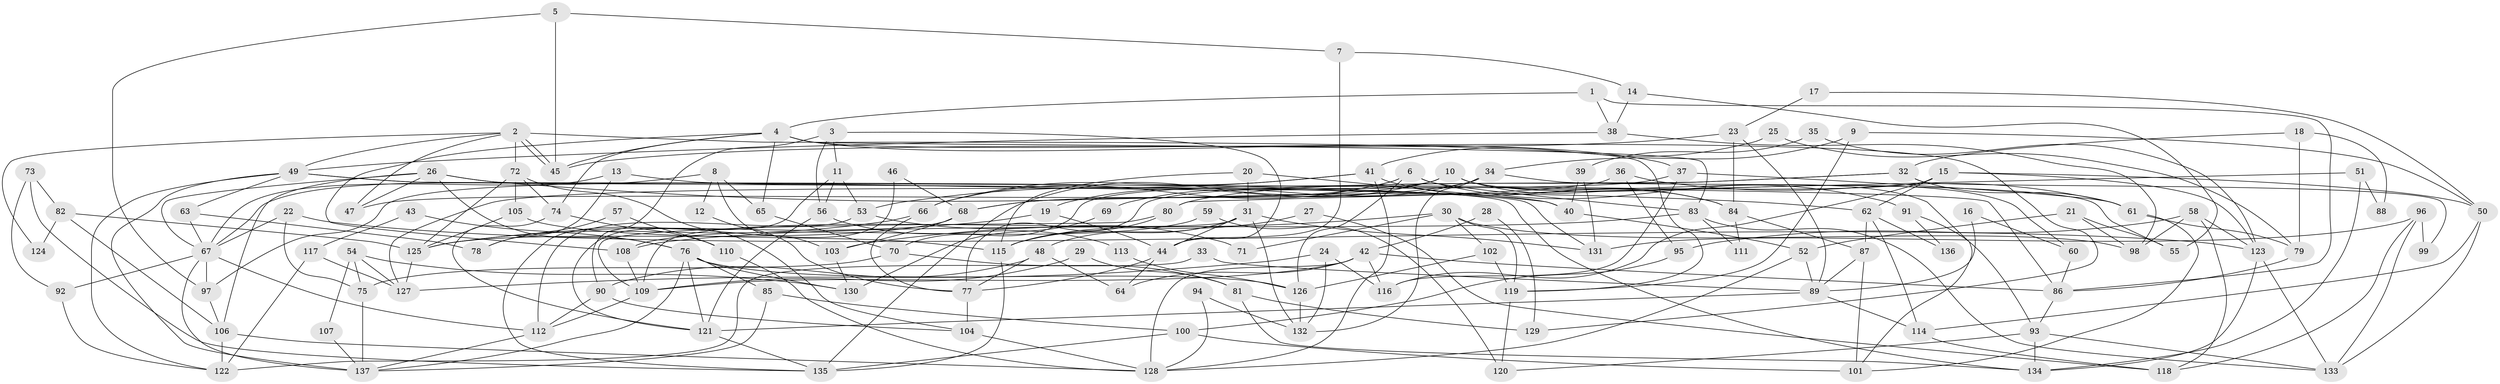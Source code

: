 // Generated by graph-tools (version 1.1) at 2025/11/02/27/25 16:11:17]
// undirected, 137 vertices, 274 edges
graph export_dot {
graph [start="1"]
  node [color=gray90,style=filled];
  1;
  2;
  3;
  4;
  5;
  6;
  7;
  8;
  9;
  10;
  11;
  12;
  13;
  14;
  15;
  16;
  17;
  18;
  19;
  20;
  21;
  22;
  23;
  24;
  25;
  26;
  27;
  28;
  29;
  30;
  31;
  32;
  33;
  34;
  35;
  36;
  37;
  38;
  39;
  40;
  41;
  42;
  43;
  44;
  45;
  46;
  47;
  48;
  49;
  50;
  51;
  52;
  53;
  54;
  55;
  56;
  57;
  58;
  59;
  60;
  61;
  62;
  63;
  64;
  65;
  66;
  67;
  68;
  69;
  70;
  71;
  72;
  73;
  74;
  75;
  76;
  77;
  78;
  79;
  80;
  81;
  82;
  83;
  84;
  85;
  86;
  87;
  88;
  89;
  90;
  91;
  92;
  93;
  94;
  95;
  96;
  97;
  98;
  99;
  100;
  101;
  102;
  103;
  104;
  105;
  106;
  107;
  108;
  109;
  110;
  111;
  112;
  113;
  114;
  115;
  116;
  117;
  118;
  119;
  120;
  121;
  122;
  123;
  124;
  125;
  126;
  127;
  128;
  129;
  130;
  131;
  132;
  133;
  134;
  135;
  136;
  137;
  1 -- 4;
  1 -- 86;
  1 -- 38;
  2 -- 49;
  2 -- 45;
  2 -- 45;
  2 -- 47;
  2 -- 72;
  2 -- 119;
  2 -- 124;
  3 -- 56;
  3 -- 90;
  3 -- 11;
  3 -- 44;
  4 -- 65;
  4 -- 108;
  4 -- 37;
  4 -- 45;
  4 -- 74;
  4 -- 83;
  4 -- 129;
  5 -- 45;
  5 -- 97;
  5 -- 7;
  6 -- 126;
  6 -- 66;
  6 -- 83;
  6 -- 91;
  6 -- 135;
  7 -- 44;
  7 -- 14;
  8 -- 103;
  8 -- 67;
  8 -- 12;
  8 -- 65;
  9 -- 50;
  9 -- 119;
  9 -- 34;
  10 -- 101;
  10 -- 84;
  10 -- 19;
  10 -- 60;
  10 -- 68;
  10 -- 97;
  11 -- 53;
  11 -- 56;
  11 -- 135;
  12 -- 77;
  13 -- 40;
  13 -- 67;
  13 -- 78;
  14 -- 38;
  14 -- 55;
  15 -- 123;
  15 -- 116;
  15 -- 50;
  15 -- 62;
  15 -- 70;
  16 -- 89;
  16 -- 60;
  17 -- 23;
  17 -- 50;
  18 -- 79;
  18 -- 32;
  18 -- 88;
  19 -- 125;
  19 -- 44;
  20 -- 31;
  20 -- 115;
  20 -- 40;
  21 -- 55;
  21 -- 52;
  21 -- 98;
  22 -- 67;
  22 -- 123;
  22 -- 75;
  23 -- 45;
  23 -- 84;
  23 -- 89;
  24 -- 132;
  24 -- 127;
  24 -- 116;
  25 -- 41;
  25 -- 79;
  26 -- 106;
  26 -- 62;
  26 -- 47;
  26 -- 67;
  26 -- 76;
  26 -- 131;
  27 -- 118;
  27 -- 115;
  28 -- 129;
  28 -- 42;
  29 -- 81;
  29 -- 109;
  30 -- 103;
  30 -- 98;
  30 -- 71;
  30 -- 102;
  30 -- 119;
  31 -- 44;
  31 -- 115;
  31 -- 48;
  31 -- 109;
  31 -- 131;
  31 -- 132;
  32 -- 77;
  32 -- 61;
  32 -- 80;
  32 -- 99;
  33 -- 89;
  33 -- 122;
  34 -- 68;
  34 -- 55;
  34 -- 69;
  34 -- 132;
  35 -- 123;
  35 -- 39;
  36 -- 47;
  36 -- 61;
  36 -- 95;
  37 -- 116;
  37 -- 61;
  37 -- 127;
  38 -- 49;
  38 -- 98;
  39 -- 40;
  39 -- 131;
  40 -- 52;
  41 -- 66;
  41 -- 128;
  41 -- 53;
  41 -- 84;
  42 -- 128;
  42 -- 109;
  42 -- 64;
  42 -- 86;
  42 -- 116;
  43 -- 117;
  43 -- 76;
  44 -- 64;
  44 -- 77;
  46 -- 121;
  46 -- 68;
  48 -- 64;
  48 -- 77;
  48 -- 90;
  49 -- 134;
  49 -- 137;
  49 -- 63;
  49 -- 86;
  49 -- 122;
  50 -- 114;
  50 -- 133;
  51 -- 80;
  51 -- 134;
  51 -- 88;
  52 -- 89;
  52 -- 128;
  53 -- 112;
  53 -- 71;
  54 -- 127;
  54 -- 75;
  54 -- 107;
  54 -- 130;
  56 -- 121;
  56 -- 113;
  57 -- 110;
  57 -- 78;
  58 -- 95;
  58 -- 98;
  58 -- 118;
  58 -- 123;
  59 -- 120;
  59 -- 108;
  60 -- 86;
  61 -- 101;
  61 -- 79;
  62 -- 114;
  62 -- 87;
  62 -- 136;
  63 -- 67;
  63 -- 78;
  65 -- 70;
  66 -- 125;
  66 -- 77;
  67 -- 112;
  67 -- 92;
  67 -- 97;
  67 -- 137;
  68 -- 125;
  68 -- 103;
  69 -- 130;
  70 -- 75;
  70 -- 81;
  72 -- 74;
  72 -- 104;
  72 -- 105;
  72 -- 125;
  73 -- 135;
  73 -- 92;
  73 -- 82;
  74 -- 121;
  74 -- 110;
  75 -- 137;
  76 -- 126;
  76 -- 85;
  76 -- 121;
  76 -- 130;
  76 -- 137;
  77 -- 104;
  79 -- 86;
  80 -- 109;
  80 -- 115;
  81 -- 134;
  81 -- 129;
  82 -- 125;
  82 -- 106;
  82 -- 124;
  83 -- 108;
  83 -- 111;
  83 -- 133;
  84 -- 87;
  84 -- 111;
  85 -- 137;
  85 -- 100;
  86 -- 93;
  87 -- 89;
  87 -- 101;
  89 -- 121;
  89 -- 114;
  90 -- 104;
  90 -- 112;
  91 -- 93;
  91 -- 136;
  92 -- 122;
  93 -- 133;
  93 -- 120;
  93 -- 134;
  94 -- 128;
  94 -- 132;
  95 -- 100;
  96 -- 133;
  96 -- 131;
  96 -- 99;
  96 -- 118;
  97 -- 106;
  100 -- 135;
  100 -- 101;
  102 -- 119;
  102 -- 126;
  103 -- 130;
  104 -- 128;
  105 -- 115;
  105 -- 125;
  106 -- 122;
  106 -- 128;
  107 -- 137;
  108 -- 109;
  109 -- 112;
  110 -- 128;
  112 -- 137;
  113 -- 126;
  114 -- 118;
  115 -- 135;
  117 -- 127;
  117 -- 122;
  119 -- 120;
  121 -- 135;
  123 -- 133;
  123 -- 134;
  125 -- 127;
  126 -- 132;
}
